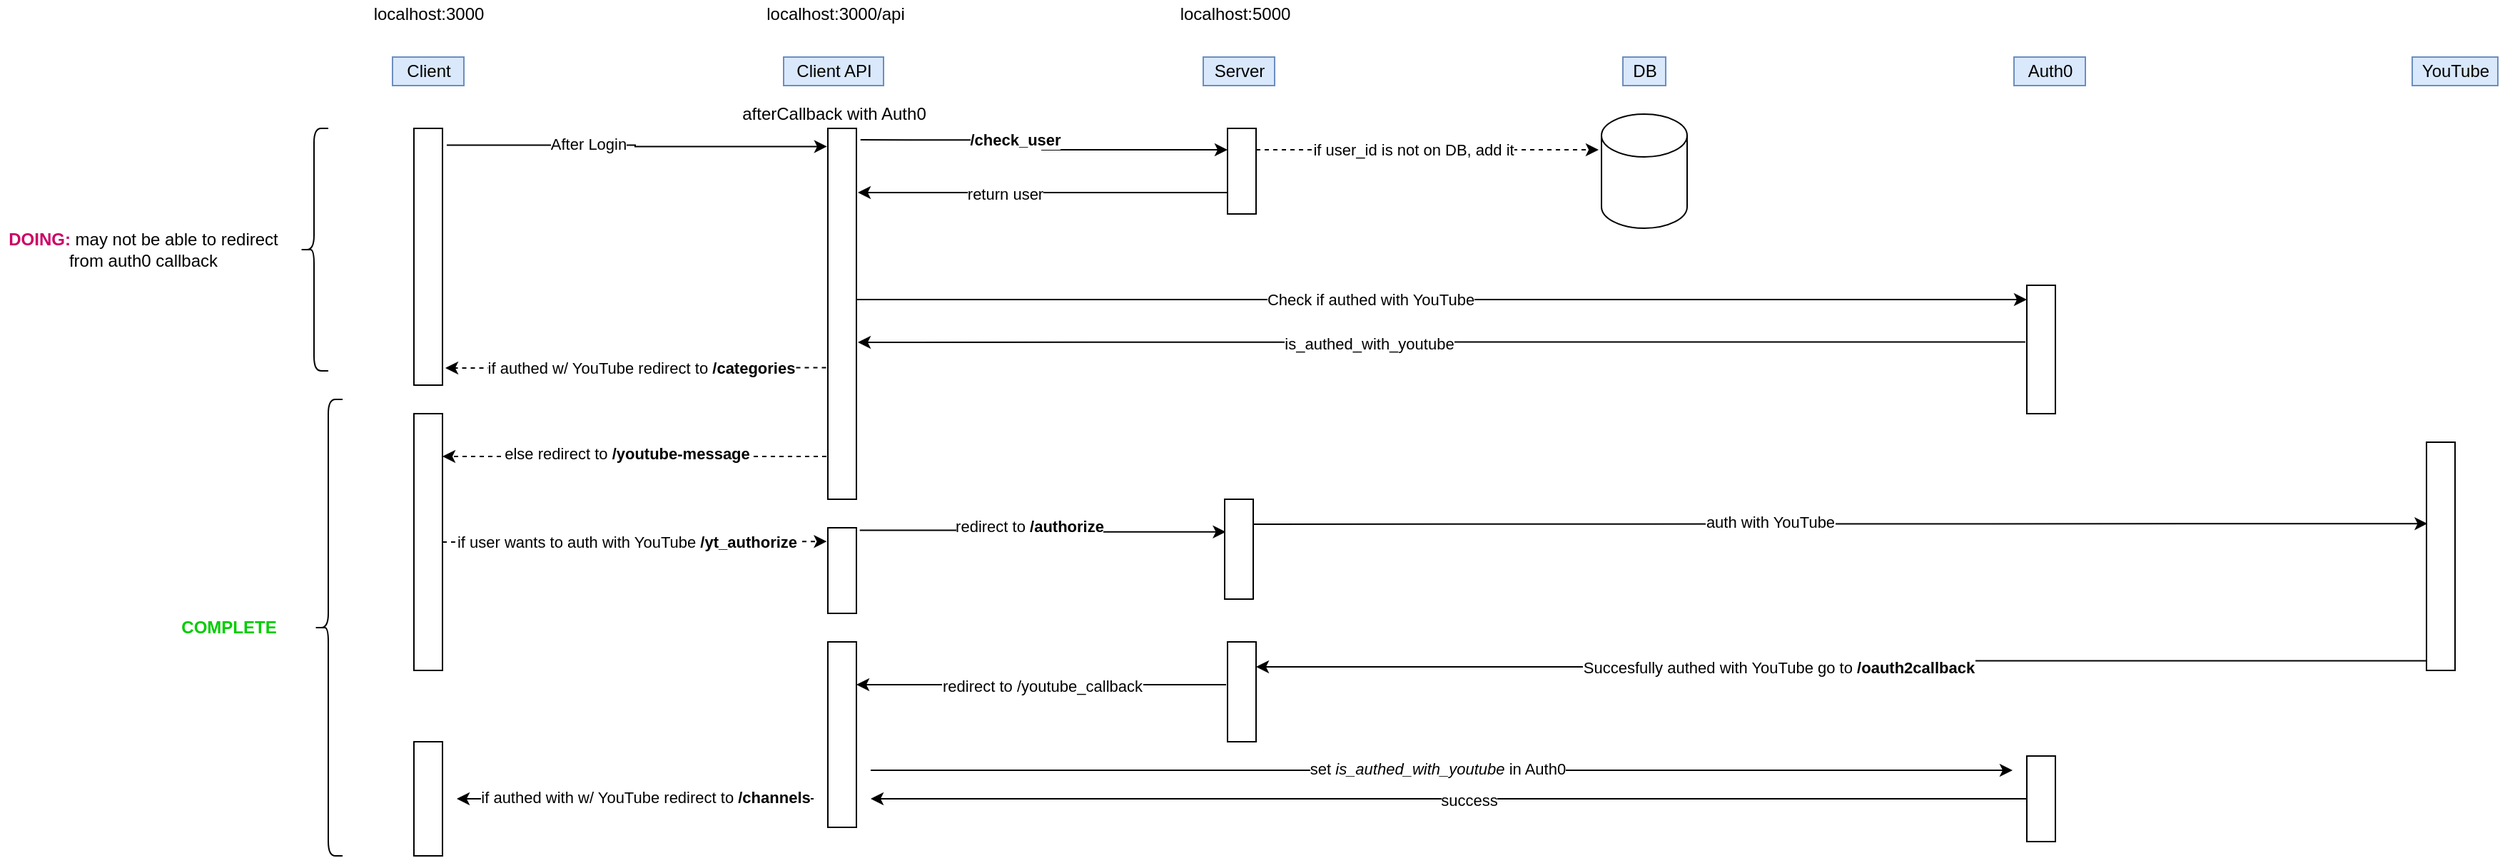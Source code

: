 <mxfile>
    <diagram id="48a--cThyilega_2qBEz" name="Page-1">
        <mxGraphModel dx="1280" dy="533" grid="1" gridSize="10" guides="1" tooltips="1" connect="1" arrows="1" fold="1" page="1" pageScale="1" pageWidth="850" pageHeight="1100" math="0" shadow="0">
            <root>
                <mxCell id="0"/>
                <mxCell id="1" parent="0"/>
                <mxCell id="10" style="edgeStyle=orthogonalEdgeStyle;rounded=0;orthogonalLoop=1;jettySize=auto;html=1;exitX=1.149;exitY=0.065;exitDx=0;exitDy=0;exitPerimeter=0;entryX=-0.028;entryY=0.049;entryDx=0;entryDy=0;entryPerimeter=0;" edge="1" parent="1" source="2" target="8">
                    <mxGeometry relative="1" as="geometry">
                        <mxPoint x="720" y="195" as="targetPoint"/>
                    </mxGeometry>
                </mxCell>
                <mxCell id="11" value="After Login" style="edgeLabel;html=1;align=center;verticalAlign=middle;resizable=0;points=[];" vertex="1" connectable="0" parent="10">
                    <mxGeometry x="-0.262" y="1" relative="1" as="geometry">
                        <mxPoint as="offset"/>
                    </mxGeometry>
                </mxCell>
                <mxCell id="2" value="" style="rounded=0;whiteSpace=wrap;html=1;" vertex="1" parent="1">
                    <mxGeometry x="430" y="180" width="20" height="180" as="geometry"/>
                </mxCell>
                <mxCell id="3" value="Client" style="text;html=1;align=center;verticalAlign=middle;resizable=0;points=[];autosize=1;strokeColor=#6c8ebf;fillColor=#dae8fc;" vertex="1" parent="1">
                    <mxGeometry x="415" y="130" width="50" height="20" as="geometry"/>
                </mxCell>
                <mxCell id="4" value="Client API" style="text;html=1;align=center;verticalAlign=middle;resizable=0;points=[];autosize=1;strokeColor=#6c8ebf;fillColor=#dae8fc;" vertex="1" parent="1">
                    <mxGeometry x="689" y="130" width="70" height="20" as="geometry"/>
                </mxCell>
                <mxCell id="5" value="Server" style="text;html=1;align=center;verticalAlign=middle;resizable=0;points=[];autosize=1;strokeColor=#6c8ebf;fillColor=#dae8fc;" vertex="1" parent="1">
                    <mxGeometry x="983" y="130" width="50" height="20" as="geometry"/>
                </mxCell>
                <mxCell id="6" value="DB" style="text;html=1;align=center;verticalAlign=middle;resizable=0;points=[];autosize=1;strokeColor=#6c8ebf;fillColor=#dae8fc;" vertex="1" parent="1">
                    <mxGeometry x="1277" y="130" width="30" height="20" as="geometry"/>
                </mxCell>
                <mxCell id="7" value="Auth0" style="text;html=1;align=center;verticalAlign=middle;resizable=0;points=[];autosize=1;strokeColor=#6c8ebf;fillColor=#dae8fc;" vertex="1" parent="1">
                    <mxGeometry x="1551" y="130" width="50" height="20" as="geometry"/>
                </mxCell>
                <mxCell id="13" style="edgeStyle=orthogonalEdgeStyle;rounded=0;orthogonalLoop=1;jettySize=auto;html=1;exitX=1.143;exitY=0.031;exitDx=0;exitDy=0;entryX=0;entryY=0.25;entryDx=0;entryDy=0;exitPerimeter=0;" edge="1" parent="1" source="8" target="12">
                    <mxGeometry relative="1" as="geometry"/>
                </mxCell>
                <mxCell id="14" value="&lt;b&gt;/check_user&lt;/b&gt;" style="edgeLabel;html=1;align=center;verticalAlign=middle;resizable=0;points=[];" vertex="1" connectable="0" parent="13">
                    <mxGeometry x="-0.183" relative="1" as="geometry">
                        <mxPoint as="offset"/>
                    </mxGeometry>
                </mxCell>
                <mxCell id="22" style="edgeStyle=orthogonalEdgeStyle;rounded=0;orthogonalLoop=1;jettySize=auto;html=1;exitX=1;exitY=0.5;exitDx=0;exitDy=0;" edge="1" parent="1" source="8">
                    <mxGeometry relative="1" as="geometry">
                        <mxPoint x="1560" y="300" as="targetPoint"/>
                        <Array as="points">
                            <mxPoint x="740" y="300"/>
                        </Array>
                    </mxGeometry>
                </mxCell>
                <mxCell id="24" value="Check if authed with YouTube" style="edgeLabel;html=1;align=center;verticalAlign=middle;resizable=0;points=[];" vertex="1" connectable="0" parent="22">
                    <mxGeometry x="-0.082" y="-2" relative="1" as="geometry">
                        <mxPoint x="-11" y="-2" as="offset"/>
                    </mxGeometry>
                </mxCell>
                <mxCell id="31" style="edgeStyle=orthogonalEdgeStyle;rounded=0;orthogonalLoop=1;jettySize=auto;html=1;exitX=-0.062;exitY=0.645;exitDx=0;exitDy=0;dashed=1;exitPerimeter=0;" edge="1" parent="1" source="8">
                    <mxGeometry relative="1" as="geometry">
                        <mxPoint x="452" y="348" as="targetPoint"/>
                    </mxGeometry>
                </mxCell>
                <mxCell id="32" value="if authed w/ YouTube redirect to &lt;b&gt;/categories&lt;/b&gt;" style="edgeLabel;html=1;align=center;verticalAlign=middle;resizable=0;points=[];" vertex="1" connectable="0" parent="31">
                    <mxGeometry x="0.136" y="-1" relative="1" as="geometry">
                        <mxPoint x="21" as="offset"/>
                    </mxGeometry>
                </mxCell>
                <mxCell id="34" style="edgeStyle=orthogonalEdgeStyle;rounded=0;orthogonalLoop=1;jettySize=auto;html=1;entryX=0.033;entryY=0.357;entryDx=0;entryDy=0;exitX=1;exitY=0.25;exitDx=0;exitDy=0;entryPerimeter=0;" edge="1" parent="1" source="48" target="33">
                    <mxGeometry relative="1" as="geometry">
                        <mxPoint x="1750" y="470" as="targetPoint"/>
                        <mxPoint x="1050" y="460" as="sourcePoint"/>
                        <Array as="points">
                            <mxPoint x="1841" y="457"/>
                        </Array>
                    </mxGeometry>
                </mxCell>
                <mxCell id="35" value="auth with YouTube" style="edgeLabel;html=1;align=center;verticalAlign=middle;resizable=0;points=[];" vertex="1" connectable="0" parent="34">
                    <mxGeometry x="0.005" y="2" relative="1" as="geometry">
                        <mxPoint x="-52" as="offset"/>
                    </mxGeometry>
                </mxCell>
                <mxCell id="40" style="edgeStyle=orthogonalEdgeStyle;rounded=0;orthogonalLoop=1;jettySize=auto;html=1;dashed=1;" edge="1" parent="1">
                    <mxGeometry relative="1" as="geometry">
                        <mxPoint x="450" y="410" as="targetPoint"/>
                        <mxPoint x="719" y="410" as="sourcePoint"/>
                    </mxGeometry>
                </mxCell>
                <mxCell id="41" value="else redirect to &lt;b&gt;/youtube-message&lt;/b&gt;" style="edgeLabel;html=1;align=center;verticalAlign=middle;resizable=0;points=[];" vertex="1" connectable="0" parent="40">
                    <mxGeometry x="0.225" y="-2" relative="1" as="geometry">
                        <mxPoint x="25" as="offset"/>
                    </mxGeometry>
                </mxCell>
                <mxCell id="8" value="" style="rounded=0;whiteSpace=wrap;html=1;" vertex="1" parent="1">
                    <mxGeometry x="720" y="180" width="20" height="260" as="geometry"/>
                </mxCell>
                <mxCell id="15" style="edgeStyle=orthogonalEdgeStyle;rounded=0;orthogonalLoop=1;jettySize=auto;html=1;exitX=1;exitY=0.25;exitDx=0;exitDy=0;dashed=1;" edge="1" parent="1" source="12">
                    <mxGeometry relative="1" as="geometry">
                        <mxPoint x="1260" y="195" as="targetPoint"/>
                    </mxGeometry>
                </mxCell>
                <mxCell id="18" value="if user_id is not on DB, add it" style="edgeLabel;html=1;align=center;verticalAlign=middle;resizable=0;points=[];" vertex="1" connectable="0" parent="15">
                    <mxGeometry x="0.242" y="1" relative="1" as="geometry">
                        <mxPoint x="-39" as="offset"/>
                    </mxGeometry>
                </mxCell>
                <mxCell id="19" style="edgeStyle=orthogonalEdgeStyle;rounded=0;orthogonalLoop=1;jettySize=auto;html=1;exitX=0;exitY=0.75;exitDx=0;exitDy=0;" edge="1" parent="1" source="12">
                    <mxGeometry relative="1" as="geometry">
                        <mxPoint x="741" y="225" as="targetPoint"/>
                    </mxGeometry>
                </mxCell>
                <mxCell id="20" value="return user" style="edgeLabel;html=1;align=center;verticalAlign=middle;resizable=0;points=[];" vertex="1" connectable="0" parent="19">
                    <mxGeometry x="0.207" relative="1" as="geometry">
                        <mxPoint as="offset"/>
                    </mxGeometry>
                </mxCell>
                <mxCell id="12" value="" style="rounded=0;whiteSpace=wrap;html=1;" vertex="1" parent="1">
                    <mxGeometry x="1000" y="180" width="20" height="60" as="geometry"/>
                </mxCell>
                <mxCell id="16" value="" style="shape=cylinder3;whiteSpace=wrap;html=1;boundedLbl=1;backgroundOutline=1;size=15;" vertex="1" parent="1">
                    <mxGeometry x="1262" y="170" width="60" height="80" as="geometry"/>
                </mxCell>
                <mxCell id="28" style="edgeStyle=orthogonalEdgeStyle;rounded=0;orthogonalLoop=1;jettySize=auto;html=1;exitX=-0.052;exitY=0.442;exitDx=0;exitDy=0;exitPerimeter=0;" edge="1" parent="1" source="23">
                    <mxGeometry relative="1" as="geometry">
                        <mxPoint x="741" y="330" as="targetPoint"/>
                    </mxGeometry>
                </mxCell>
                <mxCell id="29" value="is_authed_with_youtube" style="edgeLabel;html=1;align=center;verticalAlign=middle;resizable=0;points=[];" vertex="1" connectable="0" parent="28">
                    <mxGeometry x="0.25" relative="1" as="geometry">
                        <mxPoint x="51" as="offset"/>
                    </mxGeometry>
                </mxCell>
                <mxCell id="23" value="" style="rounded=0;whiteSpace=wrap;html=1;" vertex="1" parent="1">
                    <mxGeometry x="1560" y="290" width="20" height="90" as="geometry"/>
                </mxCell>
                <mxCell id="26" value="YouTube" style="text;html=1;align=center;verticalAlign=middle;resizable=0;points=[];autosize=1;strokeColor=#6c8ebf;fillColor=#dae8fc;" vertex="1" parent="1">
                    <mxGeometry x="1830" y="130" width="60" height="20" as="geometry"/>
                </mxCell>
                <mxCell id="54" style="edgeStyle=orthogonalEdgeStyle;rounded=0;orthogonalLoop=1;jettySize=auto;html=1;exitX=0.081;exitY=0.958;exitDx=0;exitDy=0;entryX=1;entryY=0.25;entryDx=0;entryDy=0;exitPerimeter=0;" edge="1" parent="1" source="33" target="65">
                    <mxGeometry relative="1" as="geometry">
                        <mxPoint x="1080" y="610" as="targetPoint"/>
                    </mxGeometry>
                </mxCell>
                <mxCell id="55" value="Succesfully authed with YouTube go to &lt;b&gt;/oauth2callback&lt;/b&gt;" style="edgeLabel;html=1;align=center;verticalAlign=middle;resizable=0;points=[];" vertex="1" connectable="0" parent="54">
                    <mxGeometry x="0.115" relative="1" as="geometry">
                        <mxPoint as="offset"/>
                    </mxGeometry>
                </mxCell>
                <mxCell id="33" value="" style="rounded=0;whiteSpace=wrap;html=1;" vertex="1" parent="1">
                    <mxGeometry x="1840" y="400" width="20" height="160" as="geometry"/>
                </mxCell>
                <mxCell id="39" value="afterCallback with Auth0" style="text;html=1;align=center;verticalAlign=middle;resizable=0;points=[];autosize=1;strokeColor=none;" vertex="1" parent="1">
                    <mxGeometry x="654" y="160" width="140" height="20" as="geometry"/>
                </mxCell>
                <mxCell id="44" style="edgeStyle=orthogonalEdgeStyle;rounded=0;orthogonalLoop=1;jettySize=auto;html=1;dashed=1;entryX=-0.038;entryY=0.16;entryDx=0;entryDy=0;entryPerimeter=0;" edge="1" parent="1" source="43" target="46">
                    <mxGeometry relative="1" as="geometry">
                        <mxPoint x="1010" y="470" as="targetPoint"/>
                    </mxGeometry>
                </mxCell>
                <mxCell id="45" value="if user wants to auth with YouTube&lt;b&gt; /yt_authorize&lt;/b&gt;" style="edgeLabel;html=1;align=center;verticalAlign=middle;resizable=0;points=[];" vertex="1" connectable="0" parent="44">
                    <mxGeometry x="-0.418" y="3" relative="1" as="geometry">
                        <mxPoint x="50" y="3" as="offset"/>
                    </mxGeometry>
                </mxCell>
                <mxCell id="43" value="" style="rounded=0;whiteSpace=wrap;html=1;" vertex="1" parent="1">
                    <mxGeometry x="430" y="380" width="20" height="180" as="geometry"/>
                </mxCell>
                <mxCell id="58" style="edgeStyle=orthogonalEdgeStyle;rounded=0;orthogonalLoop=1;jettySize=auto;html=1;entryX=0.038;entryY=0.327;entryDx=0;entryDy=0;exitX=1.118;exitY=0.03;exitDx=0;exitDy=0;exitPerimeter=0;entryPerimeter=0;" edge="1" parent="1" source="46" target="48">
                    <mxGeometry relative="1" as="geometry"/>
                </mxCell>
                <mxCell id="59" value="redirect to &lt;b&gt;/authorize&lt;/b&gt;" style="edgeLabel;html=1;align=center;verticalAlign=middle;resizable=0;points=[];" vertex="1" connectable="0" parent="58">
                    <mxGeometry x="-0.317" y="1" relative="1" as="geometry">
                        <mxPoint x="30" y="-2" as="offset"/>
                    </mxGeometry>
                </mxCell>
                <mxCell id="62" style="edgeStyle=orthogonalEdgeStyle;rounded=0;orthogonalLoop=1;jettySize=auto;html=1;" edge="1" parent="1">
                    <mxGeometry relative="1" as="geometry">
                        <mxPoint x="710" y="650" as="sourcePoint"/>
                        <mxPoint x="460" y="650" as="targetPoint"/>
                    </mxGeometry>
                </mxCell>
                <mxCell id="63" value="if authed with w/ YouTube redirect to &lt;b&gt;/channels&lt;/b&gt;" style="edgeLabel;html=1;align=center;verticalAlign=middle;resizable=0;points=[];" vertex="1" connectable="0" parent="62">
                    <mxGeometry x="0.2" y="1" relative="1" as="geometry">
                        <mxPoint x="32" y="-2" as="offset"/>
                    </mxGeometry>
                </mxCell>
                <mxCell id="46" value="" style="rounded=0;whiteSpace=wrap;html=1;" vertex="1" parent="1">
                    <mxGeometry x="720" y="460" width="20" height="60" as="geometry"/>
                </mxCell>
                <mxCell id="60" style="edgeStyle=orthogonalEdgeStyle;rounded=0;orthogonalLoop=1;jettySize=auto;html=1;" edge="1" parent="1">
                    <mxGeometry relative="1" as="geometry">
                        <mxPoint x="999" y="570" as="sourcePoint"/>
                        <mxPoint x="740" y="570" as="targetPoint"/>
                        <Array as="points">
                            <mxPoint x="740" y="570"/>
                        </Array>
                    </mxGeometry>
                </mxCell>
                <mxCell id="67" value="redirect to /youtube_callback" style="edgeLabel;html=1;align=center;verticalAlign=middle;resizable=0;points=[];" vertex="1" connectable="0" parent="60">
                    <mxGeometry x="0.19" y="1" relative="1" as="geometry">
                        <mxPoint x="25" as="offset"/>
                    </mxGeometry>
                </mxCell>
                <mxCell id="48" value="" style="rounded=0;whiteSpace=wrap;html=1;" vertex="1" parent="1">
                    <mxGeometry x="998" y="440" width="20" height="70" as="geometry"/>
                </mxCell>
                <mxCell id="51" value="localhost:3000" style="text;html=1;align=center;verticalAlign=middle;resizable=0;points=[];autosize=1;strokeColor=none;" vertex="1" parent="1">
                    <mxGeometry x="395" y="90" width="90" height="20" as="geometry"/>
                </mxCell>
                <mxCell id="52" value="localhost:3000/api" style="text;html=1;align=center;verticalAlign=middle;resizable=0;points=[];autosize=1;strokeColor=none;" vertex="1" parent="1">
                    <mxGeometry x="670" y="90" width="110" height="20" as="geometry"/>
                </mxCell>
                <mxCell id="53" value="localhost:5000" style="text;html=1;align=center;verticalAlign=middle;resizable=0;points=[];autosize=1;strokeColor=none;" vertex="1" parent="1">
                    <mxGeometry x="960" y="90" width="90" height="20" as="geometry"/>
                </mxCell>
                <mxCell id="65" value="" style="rounded=0;whiteSpace=wrap;html=1;" vertex="1" parent="1">
                    <mxGeometry x="1000" y="540" width="20" height="70" as="geometry"/>
                </mxCell>
                <mxCell id="71" style="edgeStyle=orthogonalEdgeStyle;rounded=0;orthogonalLoop=1;jettySize=auto;html=1;fontColor=#000000;" edge="1" parent="1">
                    <mxGeometry relative="1" as="geometry">
                        <mxPoint x="1550" y="630" as="targetPoint"/>
                        <mxPoint x="750" y="630" as="sourcePoint"/>
                    </mxGeometry>
                </mxCell>
                <mxCell id="72" value="set &lt;i&gt;is_authed_with_youtube&lt;/i&gt; in Auth0" style="edgeLabel;html=1;align=center;verticalAlign=middle;resizable=0;points=[];fontColor=#000000;" vertex="1" connectable="0" parent="71">
                    <mxGeometry x="-0.451" y="1" relative="1" as="geometry">
                        <mxPoint x="177" as="offset"/>
                    </mxGeometry>
                </mxCell>
                <mxCell id="69" value="" style="rounded=0;whiteSpace=wrap;html=1;" vertex="1" parent="1">
                    <mxGeometry x="720" y="540" width="20" height="130" as="geometry"/>
                </mxCell>
                <mxCell id="73" style="edgeStyle=orthogonalEdgeStyle;rounded=0;orthogonalLoop=1;jettySize=auto;html=1;fontColor=#000000;" edge="1" parent="1" source="70">
                    <mxGeometry relative="1" as="geometry">
                        <mxPoint x="750" y="650" as="targetPoint"/>
                    </mxGeometry>
                </mxCell>
                <mxCell id="74" value="success" style="edgeLabel;html=1;align=center;verticalAlign=middle;resizable=0;points=[];fontColor=#000000;" vertex="1" connectable="0" parent="73">
                    <mxGeometry x="0.379" y="2" relative="1" as="geometry">
                        <mxPoint x="167" y="-2" as="offset"/>
                    </mxGeometry>
                </mxCell>
                <mxCell id="70" value="" style="rounded=0;whiteSpace=wrap;html=1;" vertex="1" parent="1">
                    <mxGeometry x="1560" y="620" width="20" height="60" as="geometry"/>
                </mxCell>
                <mxCell id="76" value="" style="rounded=0;whiteSpace=wrap;html=1;" vertex="1" parent="1">
                    <mxGeometry x="430" y="610" width="20" height="80" as="geometry"/>
                </mxCell>
                <mxCell id="77" value="" style="shape=curlyBracket;whiteSpace=wrap;html=1;rounded=1;fontColor=#000000;" vertex="1" parent="1">
                    <mxGeometry x="360" y="370" width="20" height="320" as="geometry"/>
                </mxCell>
                <mxCell id="78" value="&lt;b&gt;&lt;font color=&quot;#00cc00&quot;&gt;COMPLETE&lt;/font&gt;&lt;/b&gt;" style="text;html=1;align=center;verticalAlign=middle;resizable=0;points=[];autosize=1;strokeColor=none;fontColor=#000000;" vertex="1" parent="1">
                    <mxGeometry x="260" y="520" width="80" height="20" as="geometry"/>
                </mxCell>
                <mxCell id="79" value="" style="shape=curlyBracket;whiteSpace=wrap;html=1;rounded=1;fontColor=#000000;" vertex="1" parent="1">
                    <mxGeometry x="350" y="180" width="20" height="170" as="geometry"/>
                </mxCell>
                <mxCell id="80" value="&lt;font color=&quot;#cc0066&quot;&gt;&lt;b&gt;DOING: &lt;/b&gt;&lt;/font&gt;may not be able to redirect&lt;br&gt;from auth0 callback" style="text;html=1;align=center;verticalAlign=middle;resizable=0;points=[];autosize=1;strokeColor=none;fontColor=#000000;" vertex="1" parent="1">
                    <mxGeometry x="140" y="250" width="200" height="30" as="geometry"/>
                </mxCell>
            </root>
        </mxGraphModel>
    </diagram>
</mxfile>